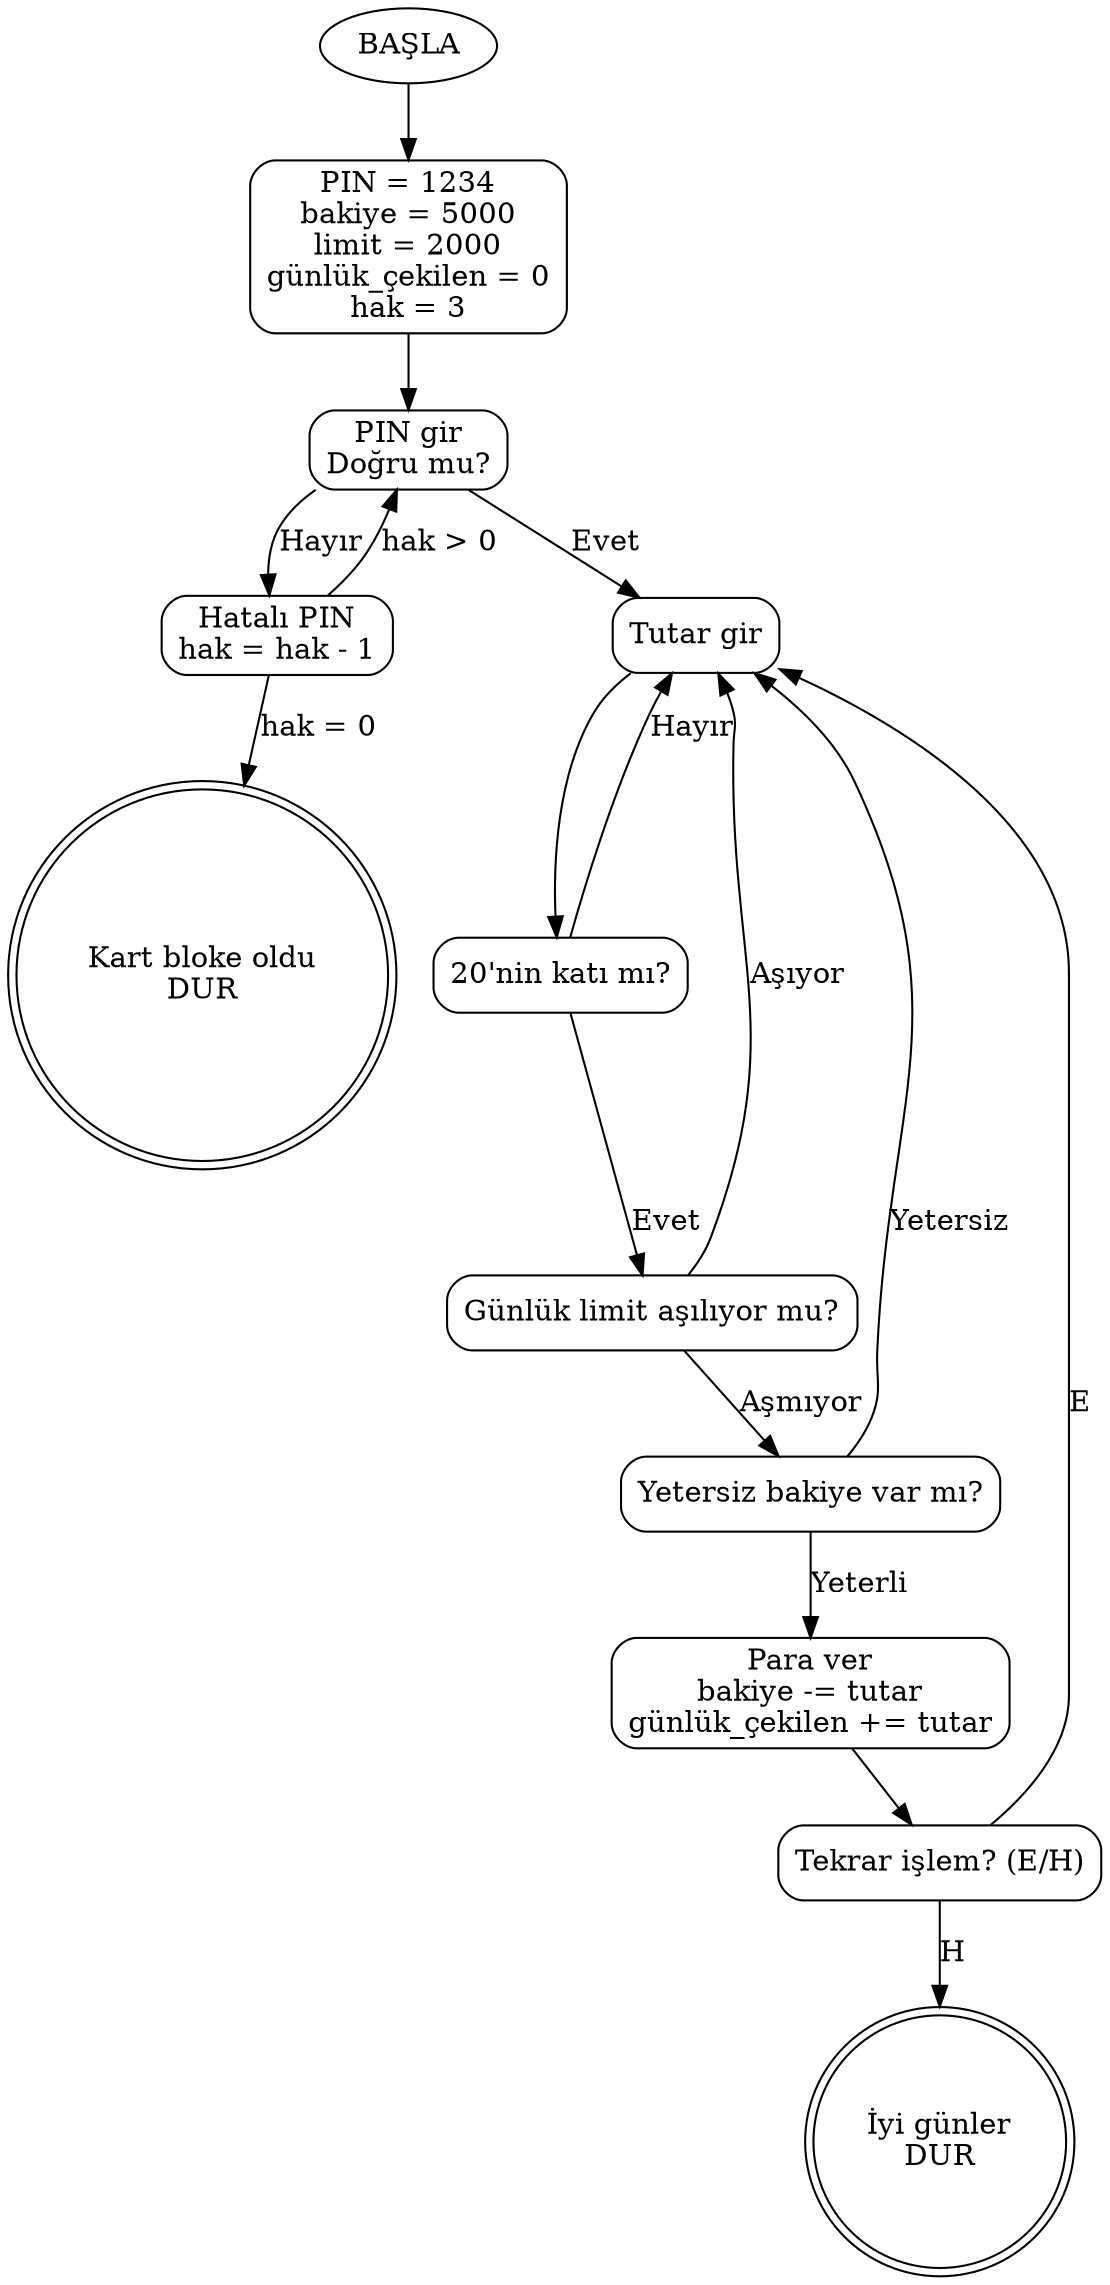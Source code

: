 digraph ATM {
    rankdir=TB;
    node [shape=box, style=rounded];

    Start [label="BAŞLA", shape=ellipse];
    SetVars [label="PIN = 1234\nbakiye = 5000\nlimit = 2000\ngünlük_çekilen = 0\nhak = 3"];
    
    CheckPIN [label="PIN gir\nDoğru mu?"];
    PinWrong [label="Hatalı PIN\nhak = hak - 1"];
    Blocked [label="Kart bloke oldu\nDUR", shape=doublecircle];
    AskAmount [label="Tutar gir"];
    
    ModCheck [label="20'nin katı mı?"];
    LimitCheck [label="Günlük limit aşılıyor mu?"];
    BakiyeCheck [label="Yetersiz bakiye var mı?"];
    Success [label="Para ver\nbakiye -= tutar\ngünlük_çekilen += tutar"];
    
    Again [label="Tekrar işlem? (E/H)"];
    End [label="İyi günler\nDUR", shape=doublecircle];

    // PIN doğrulama akışı
    Start -> SetVars -> CheckPIN;
    CheckPIN -> AskAmount [label="Evet"];
    CheckPIN -> PinWrong [label="Hayır"];
    PinWrong -> CheckPIN [label="hak > 0"];
    PinWrong -> Blocked [label="hak = 0"];

    // Tutar ve işlem kontrolleri
    AskAmount -> ModCheck;
    ModCheck -> AskAmount [label="Hayır"];
    ModCheck -> LimitCheck [label="Evet"];
    
    LimitCheck -> AskAmount [label="Aşıyor"];
    LimitCheck -> BakiyeCheck [label="Aşmıyor"];
    
    BakiyeCheck -> AskAmount [label="Yetersiz"];
    BakiyeCheck -> Success [label="Yeterli"];
    
    Success -> Again;
    Again -> AskAmount [label="E"];
    Again -> End [label="H"];
}

